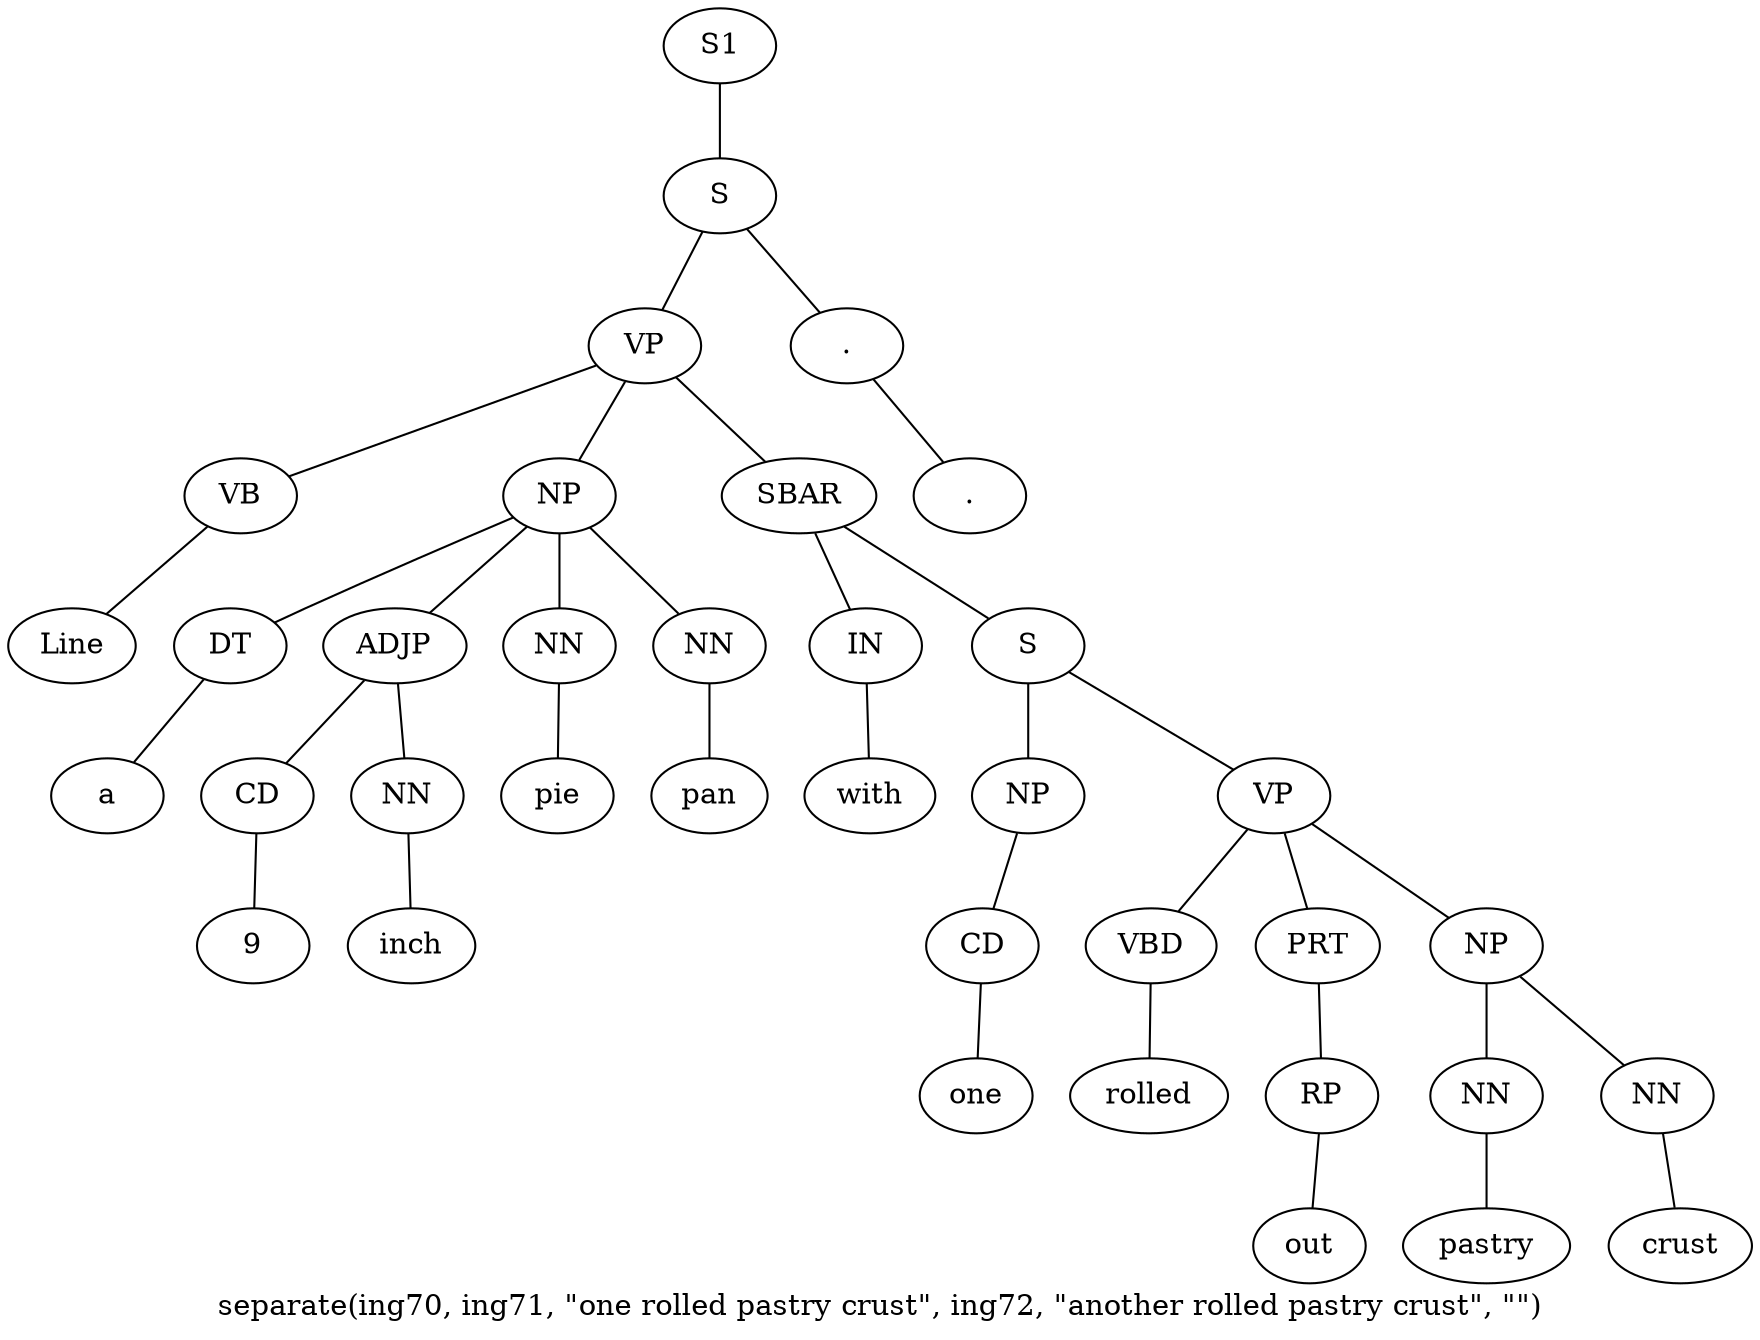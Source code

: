 graph SyntaxGraph {
	label = "separate(ing70, ing71, \"one rolled pastry crust\", ing72, \"another rolled pastry crust\", \"\")";
	Node0 [label="S1"];
	Node1 [label="S"];
	Node2 [label="VP"];
	Node3 [label="VB"];
	Node4 [label="Line"];
	Node5 [label="NP"];
	Node6 [label="DT"];
	Node7 [label="a"];
	Node8 [label="ADJP"];
	Node9 [label="CD"];
	Node10 [label="9"];
	Node11 [label="NN"];
	Node12 [label="inch"];
	Node13 [label="NN"];
	Node14 [label="pie"];
	Node15 [label="NN"];
	Node16 [label="pan"];
	Node17 [label="SBAR"];
	Node18 [label="IN"];
	Node19 [label="with"];
	Node20 [label="S"];
	Node21 [label="NP"];
	Node22 [label="CD"];
	Node23 [label="one"];
	Node24 [label="VP"];
	Node25 [label="VBD"];
	Node26 [label="rolled"];
	Node27 [label="PRT"];
	Node28 [label="RP"];
	Node29 [label="out"];
	Node30 [label="NP"];
	Node31 [label="NN"];
	Node32 [label="pastry"];
	Node33 [label="NN"];
	Node34 [label="crust"];
	Node35 [label="."];
	Node36 [label="."];

	Node0 -- Node1;
	Node1 -- Node2;
	Node1 -- Node35;
	Node2 -- Node3;
	Node2 -- Node5;
	Node2 -- Node17;
	Node3 -- Node4;
	Node5 -- Node6;
	Node5 -- Node8;
	Node5 -- Node13;
	Node5 -- Node15;
	Node6 -- Node7;
	Node8 -- Node9;
	Node8 -- Node11;
	Node9 -- Node10;
	Node11 -- Node12;
	Node13 -- Node14;
	Node15 -- Node16;
	Node17 -- Node18;
	Node17 -- Node20;
	Node18 -- Node19;
	Node20 -- Node21;
	Node20 -- Node24;
	Node21 -- Node22;
	Node22 -- Node23;
	Node24 -- Node25;
	Node24 -- Node27;
	Node24 -- Node30;
	Node25 -- Node26;
	Node27 -- Node28;
	Node28 -- Node29;
	Node30 -- Node31;
	Node30 -- Node33;
	Node31 -- Node32;
	Node33 -- Node34;
	Node35 -- Node36;
}